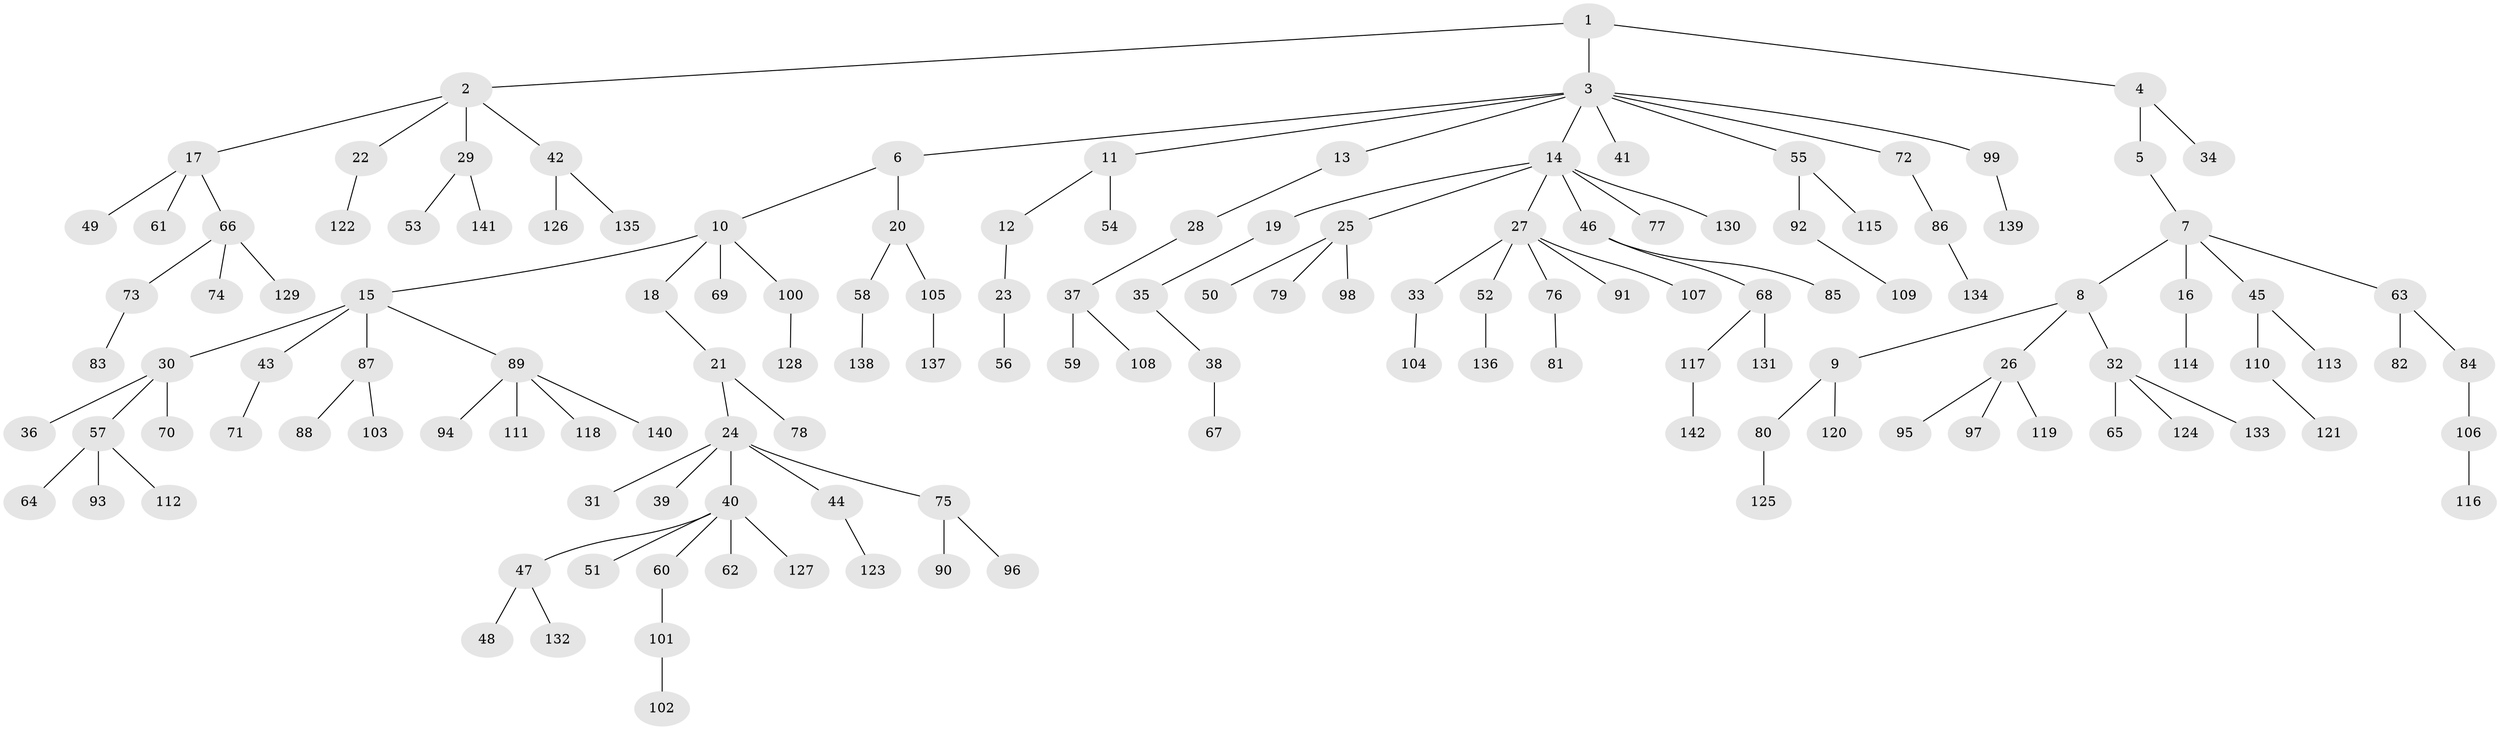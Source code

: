 // Generated by graph-tools (version 1.1) at 2025/02/03/09/25 03:02:20]
// undirected, 142 vertices, 141 edges
graph export_dot {
graph [start="1"]
  node [color=gray90,style=filled];
  1;
  2;
  3;
  4;
  5;
  6;
  7;
  8;
  9;
  10;
  11;
  12;
  13;
  14;
  15;
  16;
  17;
  18;
  19;
  20;
  21;
  22;
  23;
  24;
  25;
  26;
  27;
  28;
  29;
  30;
  31;
  32;
  33;
  34;
  35;
  36;
  37;
  38;
  39;
  40;
  41;
  42;
  43;
  44;
  45;
  46;
  47;
  48;
  49;
  50;
  51;
  52;
  53;
  54;
  55;
  56;
  57;
  58;
  59;
  60;
  61;
  62;
  63;
  64;
  65;
  66;
  67;
  68;
  69;
  70;
  71;
  72;
  73;
  74;
  75;
  76;
  77;
  78;
  79;
  80;
  81;
  82;
  83;
  84;
  85;
  86;
  87;
  88;
  89;
  90;
  91;
  92;
  93;
  94;
  95;
  96;
  97;
  98;
  99;
  100;
  101;
  102;
  103;
  104;
  105;
  106;
  107;
  108;
  109;
  110;
  111;
  112;
  113;
  114;
  115;
  116;
  117;
  118;
  119;
  120;
  121;
  122;
  123;
  124;
  125;
  126;
  127;
  128;
  129;
  130;
  131;
  132;
  133;
  134;
  135;
  136;
  137;
  138;
  139;
  140;
  141;
  142;
  1 -- 2;
  1 -- 3;
  1 -- 4;
  2 -- 17;
  2 -- 22;
  2 -- 29;
  2 -- 42;
  3 -- 6;
  3 -- 11;
  3 -- 13;
  3 -- 14;
  3 -- 41;
  3 -- 55;
  3 -- 72;
  3 -- 99;
  4 -- 5;
  4 -- 34;
  5 -- 7;
  6 -- 10;
  6 -- 20;
  7 -- 8;
  7 -- 16;
  7 -- 45;
  7 -- 63;
  8 -- 9;
  8 -- 26;
  8 -- 32;
  9 -- 80;
  9 -- 120;
  10 -- 15;
  10 -- 18;
  10 -- 69;
  10 -- 100;
  11 -- 12;
  11 -- 54;
  12 -- 23;
  13 -- 28;
  14 -- 19;
  14 -- 25;
  14 -- 27;
  14 -- 46;
  14 -- 77;
  14 -- 130;
  15 -- 30;
  15 -- 43;
  15 -- 87;
  15 -- 89;
  16 -- 114;
  17 -- 49;
  17 -- 61;
  17 -- 66;
  18 -- 21;
  19 -- 35;
  20 -- 58;
  20 -- 105;
  21 -- 24;
  21 -- 78;
  22 -- 122;
  23 -- 56;
  24 -- 31;
  24 -- 39;
  24 -- 40;
  24 -- 44;
  24 -- 75;
  25 -- 50;
  25 -- 79;
  25 -- 98;
  26 -- 95;
  26 -- 97;
  26 -- 119;
  27 -- 33;
  27 -- 52;
  27 -- 76;
  27 -- 91;
  27 -- 107;
  28 -- 37;
  29 -- 53;
  29 -- 141;
  30 -- 36;
  30 -- 57;
  30 -- 70;
  32 -- 65;
  32 -- 124;
  32 -- 133;
  33 -- 104;
  35 -- 38;
  37 -- 59;
  37 -- 108;
  38 -- 67;
  40 -- 47;
  40 -- 51;
  40 -- 60;
  40 -- 62;
  40 -- 127;
  42 -- 126;
  42 -- 135;
  43 -- 71;
  44 -- 123;
  45 -- 110;
  45 -- 113;
  46 -- 68;
  46 -- 85;
  47 -- 48;
  47 -- 132;
  52 -- 136;
  55 -- 92;
  55 -- 115;
  57 -- 64;
  57 -- 93;
  57 -- 112;
  58 -- 138;
  60 -- 101;
  63 -- 82;
  63 -- 84;
  66 -- 73;
  66 -- 74;
  66 -- 129;
  68 -- 117;
  68 -- 131;
  72 -- 86;
  73 -- 83;
  75 -- 90;
  75 -- 96;
  76 -- 81;
  80 -- 125;
  84 -- 106;
  86 -- 134;
  87 -- 88;
  87 -- 103;
  89 -- 94;
  89 -- 111;
  89 -- 118;
  89 -- 140;
  92 -- 109;
  99 -- 139;
  100 -- 128;
  101 -- 102;
  105 -- 137;
  106 -- 116;
  110 -- 121;
  117 -- 142;
}

